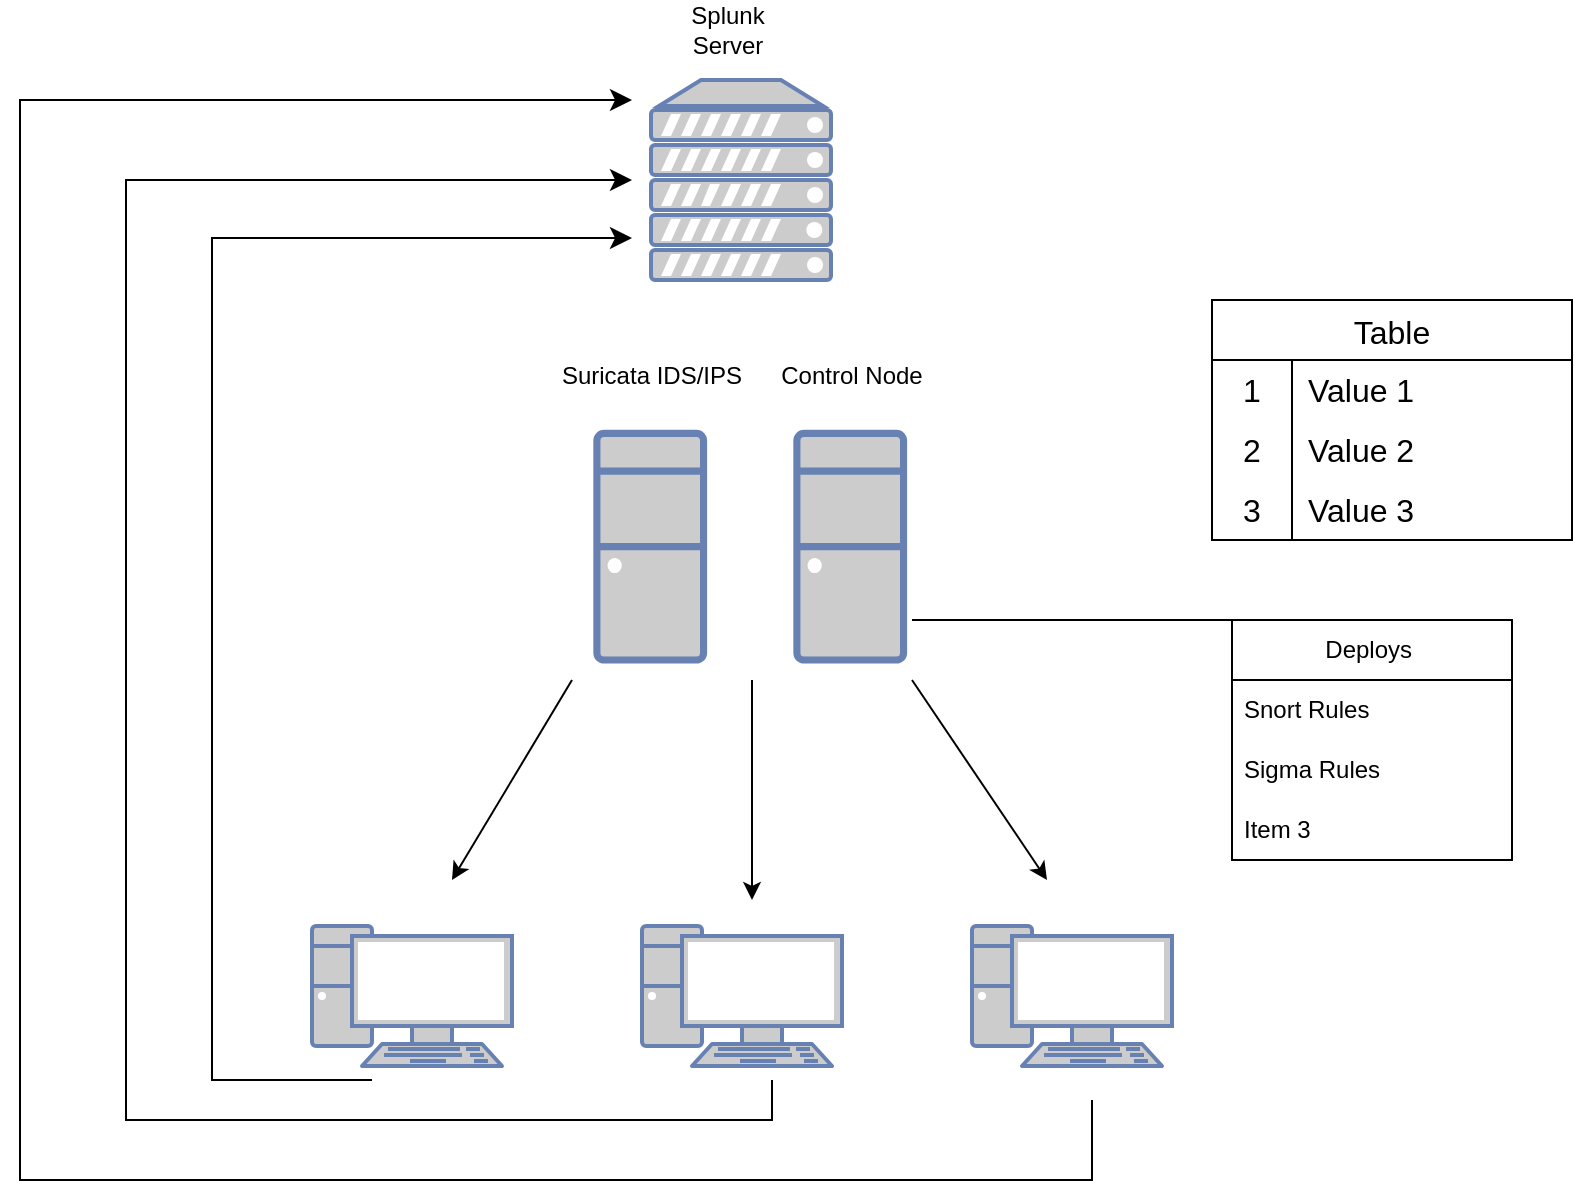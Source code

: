 <mxfile version="20.8.23" type="github">
  <diagram name="Page-1" id="8kLWx7mdblNUVvPbbAvW">
    <mxGraphModel dx="1059" dy="1705" grid="1" gridSize="10" guides="1" tooltips="1" connect="1" arrows="1" fold="1" page="1" pageScale="1" pageWidth="850" pageHeight="1100" math="0" shadow="0">
      <root>
        <mxCell id="0" />
        <mxCell id="1" parent="0" />
        <mxCell id="D5WEuP7RKEWB0JZD9iPH-6" value="" style="group" parent="1" vertex="1" connectable="0">
          <mxGeometry x="160" y="403" width="430" height="70" as="geometry" />
        </mxCell>
        <mxCell id="D5WEuP7RKEWB0JZD9iPH-3" value="" style="fontColor=#0066CC;verticalAlign=top;verticalLabelPosition=bottom;labelPosition=center;align=center;html=1;outlineConnect=0;fillColor=#CCCCCC;strokeColor=#6881B3;gradientColor=none;gradientDirection=north;strokeWidth=2;shape=mxgraph.networks.pc;" parent="D5WEuP7RKEWB0JZD9iPH-6" vertex="1">
          <mxGeometry width="100" height="70" as="geometry" />
        </mxCell>
        <mxCell id="D5WEuP7RKEWB0JZD9iPH-4" value="" style="fontColor=#0066CC;verticalAlign=top;verticalLabelPosition=bottom;labelPosition=center;align=center;html=1;outlineConnect=0;fillColor=#CCCCCC;strokeColor=#6881B3;gradientColor=none;gradientDirection=north;strokeWidth=2;shape=mxgraph.networks.pc;" parent="D5WEuP7RKEWB0JZD9iPH-6" vertex="1">
          <mxGeometry x="330" width="100" height="70" as="geometry" />
        </mxCell>
        <mxCell id="D5WEuP7RKEWB0JZD9iPH-5" value="" style="fontColor=#0066CC;verticalAlign=top;verticalLabelPosition=bottom;labelPosition=center;align=center;html=1;outlineConnect=0;fillColor=#CCCCCC;strokeColor=#6881B3;gradientColor=none;gradientDirection=north;strokeWidth=2;shape=mxgraph.networks.pc;" parent="D5WEuP7RKEWB0JZD9iPH-6" vertex="1">
          <mxGeometry x="165" width="100" height="70" as="geometry" />
        </mxCell>
        <mxCell id="D5WEuP7RKEWB0JZD9iPH-7" value="" style="group" parent="1" vertex="1" connectable="0">
          <mxGeometry x="310" y="100" width="240" height="170" as="geometry" />
        </mxCell>
        <mxCell id="D5WEuP7RKEWB0JZD9iPH-1" value="" style="fontColor=#0066CC;verticalAlign=top;verticalLabelPosition=bottom;labelPosition=center;align=center;html=1;outlineConnect=0;fillColor=#CCCCCC;strokeColor=#6881B3;gradientColor=none;gradientDirection=north;strokeWidth=2;shape=mxgraph.networks.desktop_pc;" parent="D5WEuP7RKEWB0JZD9iPH-7" vertex="1">
          <mxGeometry x="92.444" y="56.667" width="53.333" height="113.333" as="geometry" />
        </mxCell>
        <mxCell id="D5WEuP7RKEWB0JZD9iPH-2" value="Control Node" style="text;strokeColor=none;align=center;fillColor=none;html=1;verticalAlign=middle;whiteSpace=wrap;rounded=0;" parent="D5WEuP7RKEWB0JZD9iPH-7" vertex="1">
          <mxGeometry width="240" height="56.667" as="geometry" />
        </mxCell>
        <mxCell id="D5WEuP7RKEWB0JZD9iPH-8" value="" style="fontColor=#0066CC;verticalAlign=top;verticalLabelPosition=bottom;labelPosition=center;align=center;html=1;outlineConnect=0;fillColor=#CCCCCC;strokeColor=#6881B3;gradientColor=none;gradientDirection=north;strokeWidth=2;shape=mxgraph.networks.server;" parent="1" vertex="1">
          <mxGeometry x="329.5" y="-20" width="90" height="100" as="geometry" />
        </mxCell>
        <mxCell id="D5WEuP7RKEWB0JZD9iPH-9" value="Splunk Server" style="text;strokeColor=none;align=center;fillColor=none;html=1;verticalAlign=middle;whiteSpace=wrap;rounded=0;" parent="1" vertex="1">
          <mxGeometry x="337.5" y="-60" width="60" height="30" as="geometry" />
        </mxCell>
        <mxCell id="D5WEuP7RKEWB0JZD9iPH-10" value="" style="endArrow=classic;html=1;rounded=0;" parent="1" edge="1">
          <mxGeometry relative="1" as="geometry">
            <mxPoint x="290" y="280" as="sourcePoint" />
            <mxPoint x="230" y="380" as="targetPoint" />
          </mxGeometry>
        </mxCell>
        <mxCell id="D5WEuP7RKEWB0JZD9iPH-14" value="" style="endArrow=classic;html=1;rounded=0;" parent="1" edge="1">
          <mxGeometry relative="1" as="geometry">
            <mxPoint x="380" y="280" as="sourcePoint" />
            <mxPoint x="380" y="390" as="targetPoint" />
          </mxGeometry>
        </mxCell>
        <mxCell id="D5WEuP7RKEWB0JZD9iPH-18" value="" style="endArrow=classic;html=1;rounded=0;" parent="1" edge="1">
          <mxGeometry relative="1" as="geometry">
            <mxPoint x="460" y="280" as="sourcePoint" />
            <mxPoint x="527.5" y="380" as="targetPoint" />
          </mxGeometry>
        </mxCell>
        <mxCell id="D5WEuP7RKEWB0JZD9iPH-22" value="Deploys&amp;nbsp;" style="swimlane;fontStyle=0;childLayout=stackLayout;horizontal=1;startSize=30;horizontalStack=0;resizeParent=1;resizeParentMax=0;resizeLast=0;collapsible=1;marginBottom=0;whiteSpace=wrap;html=1;" parent="1" vertex="1">
          <mxGeometry x="620" y="250" width="140" height="120" as="geometry" />
        </mxCell>
        <mxCell id="D5WEuP7RKEWB0JZD9iPH-23" value="Snort Rules" style="text;strokeColor=none;fillColor=none;align=left;verticalAlign=middle;spacingLeft=4;spacingRight=4;overflow=hidden;points=[[0,0.5],[1,0.5]];portConstraint=eastwest;rotatable=0;whiteSpace=wrap;html=1;" parent="D5WEuP7RKEWB0JZD9iPH-22" vertex="1">
          <mxGeometry y="30" width="140" height="30" as="geometry" />
        </mxCell>
        <mxCell id="D5WEuP7RKEWB0JZD9iPH-24" value="Sigma Rules" style="text;strokeColor=none;fillColor=none;align=left;verticalAlign=middle;spacingLeft=4;spacingRight=4;overflow=hidden;points=[[0,0.5],[1,0.5]];portConstraint=eastwest;rotatable=0;whiteSpace=wrap;html=1;" parent="D5WEuP7RKEWB0JZD9iPH-22" vertex="1">
          <mxGeometry y="60" width="140" height="30" as="geometry" />
        </mxCell>
        <mxCell id="D5WEuP7RKEWB0JZD9iPH-25" value="Item 3" style="text;strokeColor=none;fillColor=none;align=left;verticalAlign=middle;spacingLeft=4;spacingRight=4;overflow=hidden;points=[[0,0.5],[1,0.5]];portConstraint=eastwest;rotatable=0;whiteSpace=wrap;html=1;" parent="D5WEuP7RKEWB0JZD9iPH-22" vertex="1">
          <mxGeometry y="90" width="140" height="30" as="geometry" />
        </mxCell>
        <mxCell id="D5WEuP7RKEWB0JZD9iPH-26" value="" style="endArrow=none;html=1;rounded=0;" parent="1" edge="1">
          <mxGeometry width="50" height="50" relative="1" as="geometry">
            <mxPoint x="460" y="250" as="sourcePoint" />
            <mxPoint x="640" y="250" as="targetPoint" />
          </mxGeometry>
        </mxCell>
        <mxCell id="D5WEuP7RKEWB0JZD9iPH-31" value="" style="edgeStyle=segmentEdgeStyle;endArrow=classic;html=1;curved=0;rounded=0;endSize=8;startSize=8;" parent="1" edge="1">
          <mxGeometry width="50" height="50" relative="1" as="geometry">
            <mxPoint x="390" y="480" as="sourcePoint" />
            <mxPoint x="320" y="30" as="targetPoint" />
            <Array as="points">
              <mxPoint x="390" y="500" />
              <mxPoint x="67" y="500" />
              <mxPoint x="67" y="30" />
            </Array>
          </mxGeometry>
        </mxCell>
        <mxCell id="D5WEuP7RKEWB0JZD9iPH-33" value="" style="edgeStyle=segmentEdgeStyle;endArrow=classic;html=1;curved=0;rounded=0;endSize=8;startSize=8;" parent="1" edge="1">
          <mxGeometry width="50" height="50" relative="1" as="geometry">
            <mxPoint x="190" y="480" as="sourcePoint" />
            <mxPoint x="320" y="59" as="targetPoint" />
            <Array as="points">
              <mxPoint x="110" y="480" />
              <mxPoint x="110" y="59" />
            </Array>
          </mxGeometry>
        </mxCell>
        <mxCell id="D5WEuP7RKEWB0JZD9iPH-34" value="" style="edgeStyle=segmentEdgeStyle;endArrow=classic;html=1;curved=0;rounded=0;endSize=8;startSize=8;" parent="1" edge="1">
          <mxGeometry width="50" height="50" relative="1" as="geometry">
            <mxPoint x="550" y="490" as="sourcePoint" />
            <mxPoint x="320" y="-10" as="targetPoint" />
            <Array as="points">
              <mxPoint x="550" y="510" />
              <mxPoint x="550" y="530" />
              <mxPoint x="14" y="530" />
              <mxPoint x="14" y="-10" />
            </Array>
          </mxGeometry>
        </mxCell>
        <mxCell id="r-djEIy74ulVzaPChZWc-1" value="" style="group" vertex="1" connectable="0" parent="1">
          <mxGeometry x="210" y="100" width="240" height="170" as="geometry" />
        </mxCell>
        <mxCell id="r-djEIy74ulVzaPChZWc-2" value="" style="fontColor=#0066CC;verticalAlign=top;verticalLabelPosition=bottom;labelPosition=center;align=center;html=1;outlineConnect=0;fillColor=#CCCCCC;strokeColor=#6881B3;gradientColor=none;gradientDirection=north;strokeWidth=2;shape=mxgraph.networks.desktop_pc;" vertex="1" parent="r-djEIy74ulVzaPChZWc-1">
          <mxGeometry x="92.444" y="56.667" width="53.333" height="113.333" as="geometry" />
        </mxCell>
        <mxCell id="r-djEIy74ulVzaPChZWc-3" value="Suricata IDS/IPS" style="text;strokeColor=none;align=center;fillColor=none;html=1;verticalAlign=middle;whiteSpace=wrap;rounded=0;" vertex="1" parent="r-djEIy74ulVzaPChZWc-1">
          <mxGeometry width="240" height="56.667" as="geometry" />
        </mxCell>
        <mxCell id="r-djEIy74ulVzaPChZWc-4" value="Table" style="shape=table;startSize=30;container=1;collapsible=0;childLayout=tableLayout;fixedRows=1;rowLines=0;fontStyle=0;strokeColor=default;fontSize=16;" vertex="1" parent="1">
          <mxGeometry x="610" y="90" width="180" height="120" as="geometry" />
        </mxCell>
        <mxCell id="r-djEIy74ulVzaPChZWc-5" value="" style="shape=tableRow;horizontal=0;startSize=0;swimlaneHead=0;swimlaneBody=0;top=0;left=0;bottom=0;right=0;collapsible=0;dropTarget=0;fillColor=none;points=[[0,0.5],[1,0.5]];portConstraint=eastwest;strokeColor=inherit;fontSize=16;" vertex="1" parent="r-djEIy74ulVzaPChZWc-4">
          <mxGeometry y="30" width="180" height="30" as="geometry" />
        </mxCell>
        <mxCell id="r-djEIy74ulVzaPChZWc-6" value="1" style="shape=partialRectangle;html=1;whiteSpace=wrap;connectable=0;fillColor=none;top=0;left=0;bottom=0;right=0;overflow=hidden;pointerEvents=1;strokeColor=inherit;fontSize=16;" vertex="1" parent="r-djEIy74ulVzaPChZWc-5">
          <mxGeometry width="40" height="30" as="geometry">
            <mxRectangle width="40" height="30" as="alternateBounds" />
          </mxGeometry>
        </mxCell>
        <mxCell id="r-djEIy74ulVzaPChZWc-7" value="Value 1" style="shape=partialRectangle;html=1;whiteSpace=wrap;connectable=0;fillColor=none;top=0;left=0;bottom=0;right=0;align=left;spacingLeft=6;overflow=hidden;strokeColor=inherit;fontSize=16;" vertex="1" parent="r-djEIy74ulVzaPChZWc-5">
          <mxGeometry x="40" width="140" height="30" as="geometry">
            <mxRectangle width="140" height="30" as="alternateBounds" />
          </mxGeometry>
        </mxCell>
        <mxCell id="r-djEIy74ulVzaPChZWc-8" value="" style="shape=tableRow;horizontal=0;startSize=0;swimlaneHead=0;swimlaneBody=0;top=0;left=0;bottom=0;right=0;collapsible=0;dropTarget=0;fillColor=none;points=[[0,0.5],[1,0.5]];portConstraint=eastwest;strokeColor=inherit;fontSize=16;" vertex="1" parent="r-djEIy74ulVzaPChZWc-4">
          <mxGeometry y="60" width="180" height="30" as="geometry" />
        </mxCell>
        <mxCell id="r-djEIy74ulVzaPChZWc-9" value="2" style="shape=partialRectangle;html=1;whiteSpace=wrap;connectable=0;fillColor=none;top=0;left=0;bottom=0;right=0;overflow=hidden;strokeColor=inherit;fontSize=16;" vertex="1" parent="r-djEIy74ulVzaPChZWc-8">
          <mxGeometry width="40" height="30" as="geometry">
            <mxRectangle width="40" height="30" as="alternateBounds" />
          </mxGeometry>
        </mxCell>
        <mxCell id="r-djEIy74ulVzaPChZWc-10" value="Value 2" style="shape=partialRectangle;html=1;whiteSpace=wrap;connectable=0;fillColor=none;top=0;left=0;bottom=0;right=0;align=left;spacingLeft=6;overflow=hidden;strokeColor=inherit;fontSize=16;" vertex="1" parent="r-djEIy74ulVzaPChZWc-8">
          <mxGeometry x="40" width="140" height="30" as="geometry">
            <mxRectangle width="140" height="30" as="alternateBounds" />
          </mxGeometry>
        </mxCell>
        <mxCell id="r-djEIy74ulVzaPChZWc-11" value="" style="shape=tableRow;horizontal=0;startSize=0;swimlaneHead=0;swimlaneBody=0;top=0;left=0;bottom=0;right=0;collapsible=0;dropTarget=0;fillColor=none;points=[[0,0.5],[1,0.5]];portConstraint=eastwest;strokeColor=inherit;fontSize=16;" vertex="1" parent="r-djEIy74ulVzaPChZWc-4">
          <mxGeometry y="90" width="180" height="30" as="geometry" />
        </mxCell>
        <mxCell id="r-djEIy74ulVzaPChZWc-12" value="3" style="shape=partialRectangle;html=1;whiteSpace=wrap;connectable=0;fillColor=none;top=0;left=0;bottom=0;right=0;overflow=hidden;strokeColor=inherit;fontSize=16;" vertex="1" parent="r-djEIy74ulVzaPChZWc-11">
          <mxGeometry width="40" height="30" as="geometry">
            <mxRectangle width="40" height="30" as="alternateBounds" />
          </mxGeometry>
        </mxCell>
        <mxCell id="r-djEIy74ulVzaPChZWc-13" value="Value 3" style="shape=partialRectangle;html=1;whiteSpace=wrap;connectable=0;fillColor=none;top=0;left=0;bottom=0;right=0;align=left;spacingLeft=6;overflow=hidden;strokeColor=inherit;fontSize=16;" vertex="1" parent="r-djEIy74ulVzaPChZWc-11">
          <mxGeometry x="40" width="140" height="30" as="geometry">
            <mxRectangle width="140" height="30" as="alternateBounds" />
          </mxGeometry>
        </mxCell>
      </root>
    </mxGraphModel>
  </diagram>
</mxfile>
